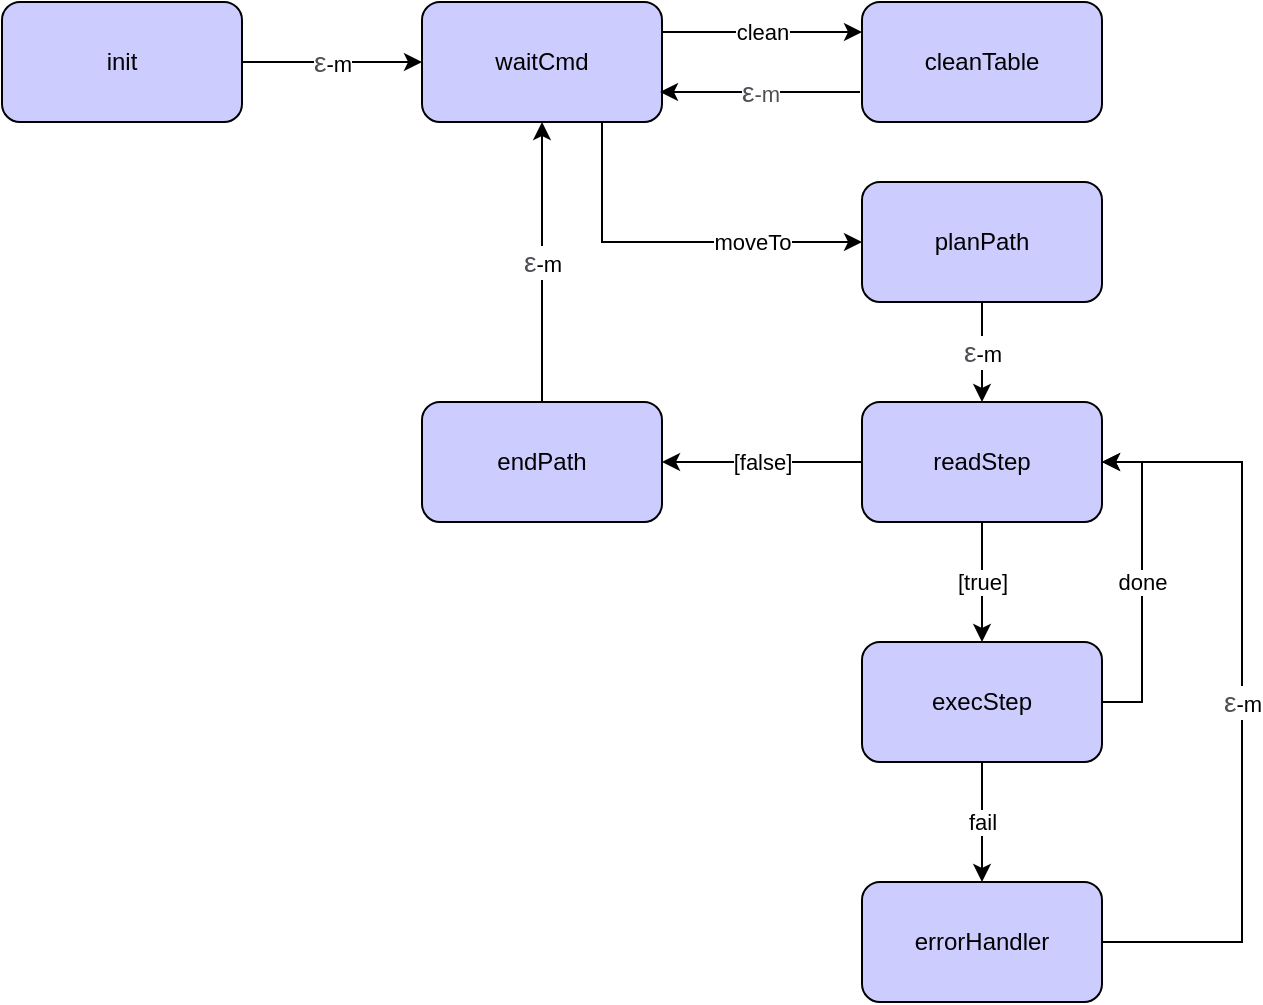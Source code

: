 <mxfile version="13.3.5" type="device"><diagram id="2zA2yLJ3x4JN4bZLVGS_" name="Page-1"><mxGraphModel dx="942" dy="533" grid="1" gridSize="10" guides="1" tooltips="1" connect="1" arrows="1" fold="1" page="1" pageScale="1" pageWidth="827" pageHeight="1169" math="0" shadow="0"><root><mxCell id="0"/><mxCell id="1" parent="0"/><mxCell id="fWsMgmRd6xVaY1KP-dk8-9" value="&lt;span style=&quot;color: rgb(77 , 81 , 86) ; font-family: &amp;#34;arial&amp;#34; , sans-serif ; font-size: 14px ; text-align: left&quot;&gt;ε&lt;/span&gt;-m" style="edgeStyle=orthogonalEdgeStyle;rounded=0;orthogonalLoop=1;jettySize=auto;html=1;exitX=1;exitY=0.5;exitDx=0;exitDy=0;entryX=0;entryY=0.5;entryDx=0;entryDy=0;" edge="1" parent="1" source="fWsMgmRd6xVaY1KP-dk8-1" target="fWsMgmRd6xVaY1KP-dk8-2"><mxGeometry relative="1" as="geometry"/></mxCell><mxCell id="fWsMgmRd6xVaY1KP-dk8-1" value="init" style="rounded=1;whiteSpace=wrap;html=1;fillColor=#CCCCFF;" vertex="1" parent="1"><mxGeometry x="70" y="60" width="120" height="60" as="geometry"/></mxCell><mxCell id="fWsMgmRd6xVaY1KP-dk8-7" value="clean" style="edgeStyle=orthogonalEdgeStyle;rounded=0;orthogonalLoop=1;jettySize=auto;html=1;exitX=1;exitY=0.25;exitDx=0;exitDy=0;entryX=0;entryY=0.25;entryDx=0;entryDy=0;" edge="1" parent="1" source="fWsMgmRd6xVaY1KP-dk8-2" target="fWsMgmRd6xVaY1KP-dk8-6"><mxGeometry relative="1" as="geometry"/></mxCell><mxCell id="fWsMgmRd6xVaY1KP-dk8-10" value="moveTo" style="edgeStyle=orthogonalEdgeStyle;rounded=0;orthogonalLoop=1;jettySize=auto;html=1;exitX=0.75;exitY=1;exitDx=0;exitDy=0;entryX=0;entryY=0.5;entryDx=0;entryDy=0;" edge="1" parent="1" source="fWsMgmRd6xVaY1KP-dk8-2" target="fWsMgmRd6xVaY1KP-dk8-5"><mxGeometry x="0.417" relative="1" as="geometry"><mxPoint as="offset"/></mxGeometry></mxCell><mxCell id="fWsMgmRd6xVaY1KP-dk8-2" value="waitCmd" style="rounded=1;whiteSpace=wrap;html=1;fillColor=#CCCCFF;" vertex="1" parent="1"><mxGeometry x="280" y="60" width="120" height="60" as="geometry"/></mxCell><mxCell id="fWsMgmRd6xVaY1KP-dk8-17" value="fail" style="edgeStyle=orthogonalEdgeStyle;rounded=0;orthogonalLoop=1;jettySize=auto;html=1;exitX=0.5;exitY=1;exitDx=0;exitDy=0;entryX=0.5;entryY=0;entryDx=0;entryDy=0;" edge="1" parent="1" source="fWsMgmRd6xVaY1KP-dk8-3" target="fWsMgmRd6xVaY1KP-dk8-16"><mxGeometry relative="1" as="geometry"/></mxCell><mxCell id="fWsMgmRd6xVaY1KP-dk8-18" value="done" style="edgeStyle=orthogonalEdgeStyle;rounded=0;orthogonalLoop=1;jettySize=auto;html=1;exitX=1;exitY=0.5;exitDx=0;exitDy=0;entryX=1;entryY=0.5;entryDx=0;entryDy=0;" edge="1" parent="1" source="fWsMgmRd6xVaY1KP-dk8-3" target="fWsMgmRd6xVaY1KP-dk8-4"><mxGeometry relative="1" as="geometry"/></mxCell><mxCell id="fWsMgmRd6xVaY1KP-dk8-3" value="execStep" style="rounded=1;whiteSpace=wrap;html=1;fillColor=#CCCCFF;" vertex="1" parent="1"><mxGeometry x="500" y="380" width="120" height="60" as="geometry"/></mxCell><mxCell id="fWsMgmRd6xVaY1KP-dk8-12" value="[true]" style="edgeStyle=orthogonalEdgeStyle;rounded=0;orthogonalLoop=1;jettySize=auto;html=1;exitX=0.5;exitY=1;exitDx=0;exitDy=0;entryX=0.5;entryY=0;entryDx=0;entryDy=0;" edge="1" parent="1" source="fWsMgmRd6xVaY1KP-dk8-4" target="fWsMgmRd6xVaY1KP-dk8-3"><mxGeometry relative="1" as="geometry"/></mxCell><mxCell id="fWsMgmRd6xVaY1KP-dk8-14" value="[false]" style="edgeStyle=orthogonalEdgeStyle;rounded=0;orthogonalLoop=1;jettySize=auto;html=1;exitX=0;exitY=0.5;exitDx=0;exitDy=0;entryX=1;entryY=0.5;entryDx=0;entryDy=0;" edge="1" parent="1" source="fWsMgmRd6xVaY1KP-dk8-4" target="fWsMgmRd6xVaY1KP-dk8-13"><mxGeometry relative="1" as="geometry"/></mxCell><mxCell id="fWsMgmRd6xVaY1KP-dk8-4" value="readStep" style="rounded=1;whiteSpace=wrap;html=1;fillColor=#CCCCFF;" vertex="1" parent="1"><mxGeometry x="500" y="260" width="120" height="60" as="geometry"/></mxCell><mxCell id="fWsMgmRd6xVaY1KP-dk8-11" value="&lt;span style=&quot;color: rgb(77 , 81 , 86) ; font-family: &amp;#34;arial&amp;#34; , sans-serif ; font-size: 14px ; text-align: left&quot;&gt;ε&lt;/span&gt;-m" style="edgeStyle=orthogonalEdgeStyle;rounded=0;orthogonalLoop=1;jettySize=auto;html=1;exitX=0.5;exitY=1;exitDx=0;exitDy=0;entryX=0.5;entryY=0;entryDx=0;entryDy=0;" edge="1" parent="1" source="fWsMgmRd6xVaY1KP-dk8-5" target="fWsMgmRd6xVaY1KP-dk8-4"><mxGeometry relative="1" as="geometry"/></mxCell><mxCell id="fWsMgmRd6xVaY1KP-dk8-5" value="planPath" style="rounded=1;whiteSpace=wrap;html=1;fillColor=#CCCCFF;" vertex="1" parent="1"><mxGeometry x="500" y="150" width="120" height="60" as="geometry"/></mxCell><mxCell id="fWsMgmRd6xVaY1KP-dk8-8" value="&lt;div style=&quot;text-align: left&quot;&gt;&lt;span style=&quot;color: rgb(77 , 81 , 86) ; font-family: &amp;#34;arial&amp;#34; , sans-serif ; font-size: 14px&quot;&gt;ε&lt;/span&gt;&lt;span style=&quot;color: rgb(77 , 81 , 86) ; font-family: &amp;#34;arial&amp;#34; , sans-serif&quot;&gt;&lt;font style=&quot;font-size: 11px&quot;&gt;-m&lt;/font&gt;&lt;/span&gt;&lt;br&gt;&lt;/div&gt;" style="edgeStyle=orthogonalEdgeStyle;rounded=0;orthogonalLoop=1;jettySize=auto;html=1;exitX=0;exitY=0.75;exitDx=0;exitDy=0;entryX=1;entryY=0.75;entryDx=0;entryDy=0;" edge="1" parent="1"><mxGeometry relative="1" as="geometry"><mxPoint x="499" y="105" as="sourcePoint"/><mxPoint x="399" y="105" as="targetPoint"/></mxGeometry></mxCell><mxCell id="fWsMgmRd6xVaY1KP-dk8-6" value="cleanTable" style="rounded=1;whiteSpace=wrap;html=1;fillColor=#CCCCFF;" vertex="1" parent="1"><mxGeometry x="500" y="60" width="120" height="60" as="geometry"/></mxCell><mxCell id="fWsMgmRd6xVaY1KP-dk8-15" value="&lt;span style=&quot;color: rgb(77 , 81 , 86) ; font-family: &amp;#34;arial&amp;#34; , sans-serif ; font-size: 14px ; text-align: left&quot;&gt;ε&lt;/span&gt;-m" style="edgeStyle=orthogonalEdgeStyle;rounded=0;orthogonalLoop=1;jettySize=auto;html=1;exitX=0.5;exitY=0;exitDx=0;exitDy=0;entryX=0.5;entryY=1;entryDx=0;entryDy=0;" edge="1" parent="1" source="fWsMgmRd6xVaY1KP-dk8-13" target="fWsMgmRd6xVaY1KP-dk8-2"><mxGeometry relative="1" as="geometry"/></mxCell><mxCell id="fWsMgmRd6xVaY1KP-dk8-13" value="endPath" style="rounded=1;whiteSpace=wrap;html=1;fillColor=#CCCCFF;" vertex="1" parent="1"><mxGeometry x="280" y="260" width="120" height="60" as="geometry"/></mxCell><mxCell id="fWsMgmRd6xVaY1KP-dk8-19" value="&lt;span style=&quot;color: rgb(77 , 81 , 86) ; font-family: &amp;#34;arial&amp;#34; , sans-serif ; font-size: 14px ; text-align: left&quot;&gt;ε&lt;/span&gt;-m" style="edgeStyle=orthogonalEdgeStyle;rounded=0;orthogonalLoop=1;jettySize=auto;html=1;exitX=1;exitY=0.5;exitDx=0;exitDy=0;entryX=1;entryY=0.5;entryDx=0;entryDy=0;" edge="1" parent="1" source="fWsMgmRd6xVaY1KP-dk8-16" target="fWsMgmRd6xVaY1KP-dk8-4"><mxGeometry relative="1" as="geometry"><Array as="points"><mxPoint x="690" y="530"/><mxPoint x="690" y="290"/></Array></mxGeometry></mxCell><mxCell id="fWsMgmRd6xVaY1KP-dk8-16" value="errorHandler" style="rounded=1;whiteSpace=wrap;html=1;fillColor=#CCCCFF;" vertex="1" parent="1"><mxGeometry x="500" y="500" width="120" height="60" as="geometry"/></mxCell></root></mxGraphModel></diagram></mxfile>